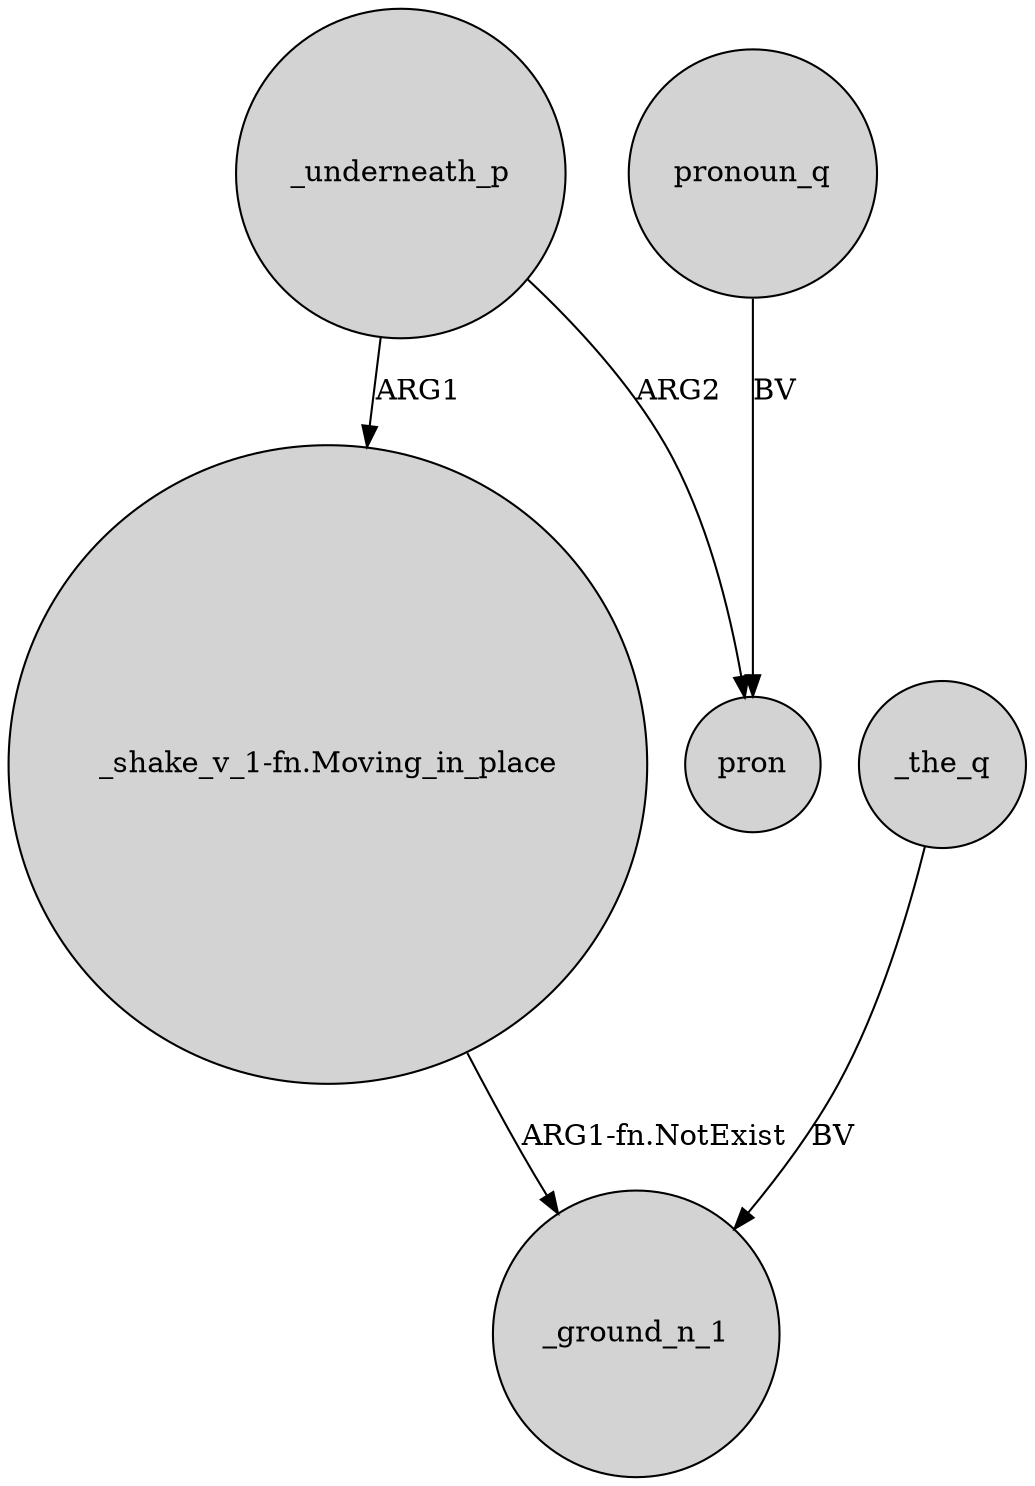 digraph {
	node [shape=circle style=filled]
	_underneath_p -> pron [label=ARG2]
	_underneath_p -> "_shake_v_1-fn.Moving_in_place" [label=ARG1]
	"_shake_v_1-fn.Moving_in_place" -> _ground_n_1 [label="ARG1-fn.NotExist"]
	_the_q -> _ground_n_1 [label=BV]
	pronoun_q -> pron [label=BV]
}
